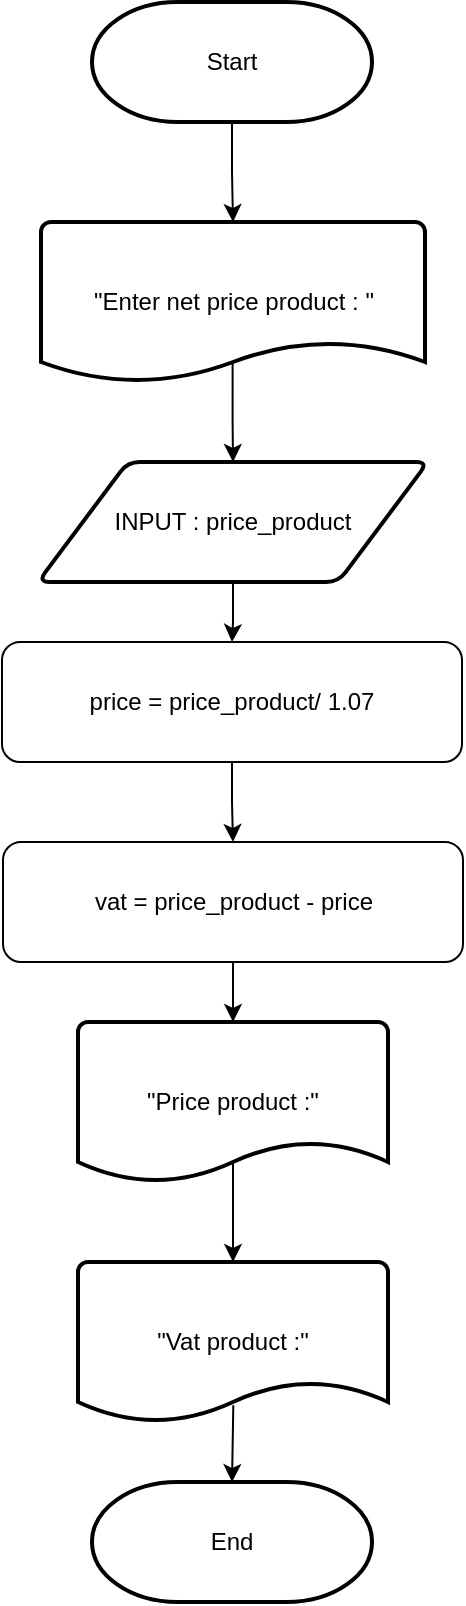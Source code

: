 <mxfile version="27.2.0">
  <diagram name="หน้า-1" id="HLbuw1RBrqAs6YHIYQfq">
    <mxGraphModel dx="1678" dy="928" grid="1" gridSize="10" guides="1" tooltips="1" connect="1" arrows="1" fold="1" page="1" pageScale="1" pageWidth="850" pageHeight="1100" math="0" shadow="0">
      <root>
        <mxCell id="0" />
        <mxCell id="1" parent="0" />
        <mxCell id="eXx4Q-RtnBKRzLkyKdS7-2" value="Start" style="strokeWidth=2;html=1;shape=mxgraph.flowchart.terminator;whiteSpace=wrap;" parent="1" vertex="1">
          <mxGeometry x="355" y="30" width="140" height="60" as="geometry" />
        </mxCell>
        <mxCell id="eXx4Q-RtnBKRzLkyKdS7-12" style="edgeStyle=orthogonalEdgeStyle;rounded=0;orthogonalLoop=1;jettySize=auto;html=1;entryX=0.5;entryY=0;entryDx=0;entryDy=0;exitX=0.499;exitY=0.877;exitDx=0;exitDy=0;exitPerimeter=0;" parent="1" source="eXx4Q-RtnBKRzLkyKdS7-3" target="eXx4Q-RtnBKRzLkyKdS7-5" edge="1">
          <mxGeometry relative="1" as="geometry" />
        </mxCell>
        <mxCell id="eXx4Q-RtnBKRzLkyKdS7-3" value="&quot;Enter net price product : &quot;" style="strokeWidth=2;html=1;shape=mxgraph.flowchart.document2;whiteSpace=wrap;size=0.25;" parent="1" vertex="1">
          <mxGeometry x="329.5" y="140" width="192" height="80" as="geometry" />
        </mxCell>
        <mxCell id="eXx4Q-RtnBKRzLkyKdS7-4" style="edgeStyle=orthogonalEdgeStyle;rounded=0;orthogonalLoop=1;jettySize=auto;html=1;exitX=0.5;exitY=1;exitDx=0;exitDy=0;exitPerimeter=0;entryX=0.5;entryY=0;entryDx=0;entryDy=0;entryPerimeter=0;" parent="1" source="eXx4Q-RtnBKRzLkyKdS7-2" target="eXx4Q-RtnBKRzLkyKdS7-3" edge="1">
          <mxGeometry relative="1" as="geometry" />
        </mxCell>
        <mxCell id="th5tDfdxi0VgpKTExj7p-41" style="edgeStyle=orthogonalEdgeStyle;rounded=0;orthogonalLoop=1;jettySize=auto;html=1;entryX=0.5;entryY=0;entryDx=0;entryDy=0;" edge="1" parent="1" source="eXx4Q-RtnBKRzLkyKdS7-5" target="th5tDfdxi0VgpKTExj7p-32">
          <mxGeometry relative="1" as="geometry" />
        </mxCell>
        <mxCell id="eXx4Q-RtnBKRzLkyKdS7-5" value="INPUT : price_product" style="shape=parallelogram;html=1;strokeWidth=2;perimeter=parallelogramPerimeter;whiteSpace=wrap;rounded=1;arcSize=12;size=0.23;" parent="1" vertex="1">
          <mxGeometry x="328" y="260" width="195" height="60" as="geometry" />
        </mxCell>
        <mxCell id="eXx4Q-RtnBKRzLkyKdS7-25" value="End" style="strokeWidth=2;html=1;shape=mxgraph.flowchart.terminator;whiteSpace=wrap;" parent="1" vertex="1">
          <mxGeometry x="355" y="770" width="140" height="60" as="geometry" />
        </mxCell>
        <mxCell id="th5tDfdxi0VgpKTExj7p-22" value="&quot;Price product :&quot;" style="strokeWidth=2;html=1;shape=mxgraph.flowchart.document2;whiteSpace=wrap;size=0.25;" vertex="1" parent="1">
          <mxGeometry x="348" y="540" width="155" height="80" as="geometry" />
        </mxCell>
        <mxCell id="th5tDfdxi0VgpKTExj7p-42" style="edgeStyle=orthogonalEdgeStyle;rounded=0;orthogonalLoop=1;jettySize=auto;html=1;entryX=0.5;entryY=0;entryDx=0;entryDy=0;" edge="1" parent="1" source="th5tDfdxi0VgpKTExj7p-32" target="th5tDfdxi0VgpKTExj7p-40">
          <mxGeometry relative="1" as="geometry" />
        </mxCell>
        <mxCell id="th5tDfdxi0VgpKTExj7p-32" value="price = price_product/ 1.07" style="rounded=1;whiteSpace=wrap;html=1;" vertex="1" parent="1">
          <mxGeometry x="310" y="350" width="230" height="60" as="geometry" />
        </mxCell>
        <mxCell id="th5tDfdxi0VgpKTExj7p-40" value="vat = price_product - price" style="rounded=1;whiteSpace=wrap;html=1;" vertex="1" parent="1">
          <mxGeometry x="310.5" y="450" width="230" height="60" as="geometry" />
        </mxCell>
        <mxCell id="th5tDfdxi0VgpKTExj7p-43" value="&quot;Vat product :&quot;" style="strokeWidth=2;html=1;shape=mxgraph.flowchart.document2;whiteSpace=wrap;size=0.25;" vertex="1" parent="1">
          <mxGeometry x="348" y="660" width="155" height="80" as="geometry" />
        </mxCell>
        <mxCell id="th5tDfdxi0VgpKTExj7p-44" style="edgeStyle=orthogonalEdgeStyle;rounded=0;orthogonalLoop=1;jettySize=auto;html=1;entryX=0.5;entryY=0;entryDx=0;entryDy=0;entryPerimeter=0;" edge="1" parent="1" source="th5tDfdxi0VgpKTExj7p-40" target="th5tDfdxi0VgpKTExj7p-22">
          <mxGeometry relative="1" as="geometry" />
        </mxCell>
        <mxCell id="th5tDfdxi0VgpKTExj7p-45" style="edgeStyle=orthogonalEdgeStyle;rounded=0;orthogonalLoop=1;jettySize=auto;html=1;entryX=0.5;entryY=0;entryDx=0;entryDy=0;entryPerimeter=0;exitX=0.5;exitY=0.875;exitDx=0;exitDy=0;exitPerimeter=0;" edge="1" parent="1" source="th5tDfdxi0VgpKTExj7p-22" target="th5tDfdxi0VgpKTExj7p-43">
          <mxGeometry relative="1" as="geometry" />
        </mxCell>
        <mxCell id="th5tDfdxi0VgpKTExj7p-46" style="edgeStyle=orthogonalEdgeStyle;rounded=0;orthogonalLoop=1;jettySize=auto;html=1;entryX=0.5;entryY=0;entryDx=0;entryDy=0;entryPerimeter=0;exitX=0.501;exitY=0.895;exitDx=0;exitDy=0;exitPerimeter=0;" edge="1" parent="1" source="th5tDfdxi0VgpKTExj7p-43" target="eXx4Q-RtnBKRzLkyKdS7-25">
          <mxGeometry relative="1" as="geometry" />
        </mxCell>
      </root>
    </mxGraphModel>
  </diagram>
</mxfile>
